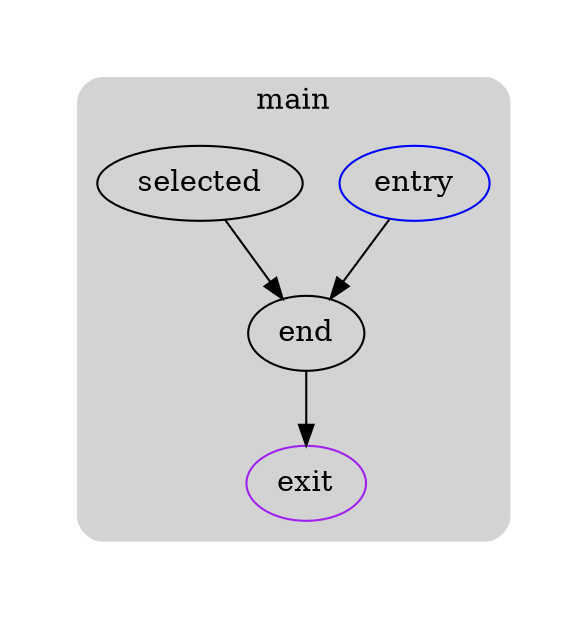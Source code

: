 digraph G {
  compound=true
  subgraph cluster_ {
    peripheries=0
    margin=10
    subgraph cluster_0_wrapper {
      peripheries=0
      margin=15
      subgraph cluster_0 {
        label="main"
        color=darkgray
        style=rounded
        bgcolor=lightgray
        margin=10
        cluster_0_0[label="entry",shape=oval,color=blue,rank=source]
        cluster_0_1[label="selected",shape=oval]
        cluster_0_2[label="end",shape=oval]
        cluster_0_exit[label=exit,color=purple,rank=sink]
        cluster_0_0 -> cluster_0_2
        cluster_0_1 -> cluster_0_2
        cluster_0_2 -> cluster_0_exit [color=black]
      }
    }
  }
}
